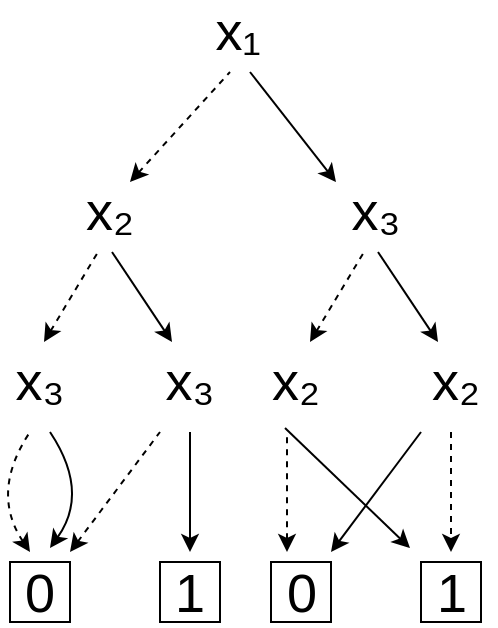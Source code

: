 <mxfile version="12.7.4" type="device"><diagram id="eqQjSCMNVAASY1YkhFQY" name="Page-1"><mxGraphModel dx="946" dy="544" grid="1" gridSize="10" guides="1" tooltips="1" connect="1" arrows="1" fold="1" page="1" pageScale="1" pageWidth="827" pageHeight="1169" math="0" shadow="0"><root><mxCell id="0"/><mxCell id="1" parent="0"/><mxCell id="dhzBZ8zcr6HAbfq-AQtQ-3" value="" style="endArrow=classic;html=1;endFill=1;" parent="1" edge="1"><mxGeometry width="50" height="50" relative="1" as="geometry"><mxPoint x="440" y="290" as="sourcePoint"/><mxPoint x="483" y="345" as="targetPoint"/></mxGeometry></mxCell><mxCell id="dhzBZ8zcr6HAbfq-AQtQ-4" value="x₁" style="text;html=1;strokeColor=none;fillColor=none;align=center;verticalAlign=middle;whiteSpace=wrap;rounded=0;fontSize=27;" parent="1" vertex="1"><mxGeometry x="414" y="260" width="40" height="20" as="geometry"/></mxCell><mxCell id="dhzBZ8zcr6HAbfq-AQtQ-5" value="" style="endArrow=none;dashed=1;html=1;fontSize=27;startArrow=classic;startFill=1;" parent="1" edge="1"><mxGeometry width="50" height="50" relative="1" as="geometry"><mxPoint x="380" y="345" as="sourcePoint"/><mxPoint x="430" y="290" as="targetPoint"/><Array as="points"/></mxGeometry></mxCell><mxCell id="dhzBZ8zcr6HAbfq-AQtQ-6" value="x₂" style="text;html=1;strokeColor=none;fillColor=none;align=center;verticalAlign=middle;whiteSpace=wrap;rounded=0;fontSize=27;" parent="1" vertex="1"><mxGeometry x="350" y="350" width="40" height="20" as="geometry"/></mxCell><mxCell id="dhzBZ8zcr6HAbfq-AQtQ-7" value="x₃" style="text;html=1;strokeColor=none;fillColor=none;align=center;verticalAlign=middle;whiteSpace=wrap;rounded=0;fontSize=27;" parent="1" vertex="1"><mxGeometry x="483" y="350" width="40" height="20" as="geometry"/></mxCell><mxCell id="dhzBZ8zcr6HAbfq-AQtQ-8" style="edgeStyle=orthogonalEdgeStyle;rounded=0;orthogonalLoop=1;jettySize=auto;html=1;exitX=0.5;exitY=1;exitDx=0;exitDy=0;startArrow=classic;startFill=1;endArrow=classic;endFill=1;fontSize=27;" parent="1" source="dhzBZ8zcr6HAbfq-AQtQ-6" target="dhzBZ8zcr6HAbfq-AQtQ-6" edge="1"><mxGeometry relative="1" as="geometry"/></mxCell><mxCell id="dhzBZ8zcr6HAbfq-AQtQ-9" value="" style="endArrow=classic;html=1;endFill=1;" parent="1" edge="1"><mxGeometry width="50" height="50" relative="1" as="geometry"><mxPoint x="504" y="380" as="sourcePoint"/><mxPoint x="534" y="425" as="targetPoint"/></mxGeometry></mxCell><mxCell id="dhzBZ8zcr6HAbfq-AQtQ-10" value="" style="endArrow=none;dashed=1;html=1;fontSize=27;startArrow=classic;startFill=1;" parent="1" edge="1"><mxGeometry width="50" height="50" relative="1" as="geometry"><mxPoint x="470" y="425" as="sourcePoint"/><mxPoint x="497" y="380" as="targetPoint"/><Array as="points"/></mxGeometry></mxCell><mxCell id="dhzBZ8zcr6HAbfq-AQtQ-11" value="x₂" style="text;html=1;strokeColor=none;fillColor=none;align=center;verticalAlign=middle;whiteSpace=wrap;rounded=0;fontSize=27;" parent="1" vertex="1"><mxGeometry x="443" y="435" width="40" height="20" as="geometry"/></mxCell><mxCell id="dhzBZ8zcr6HAbfq-AQtQ-12" value="x₂" style="text;html=1;strokeColor=none;fillColor=none;align=center;verticalAlign=middle;whiteSpace=wrap;rounded=0;fontSize=27;" parent="1" vertex="1"><mxGeometry x="523" y="435" width="40" height="20" as="geometry"/></mxCell><mxCell id="dhzBZ8zcr6HAbfq-AQtQ-13" style="edgeStyle=orthogonalEdgeStyle;rounded=0;orthogonalLoop=1;jettySize=auto;html=1;exitX=0.5;exitY=1;exitDx=0;exitDy=0;startArrow=classic;startFill=1;endArrow=classic;endFill=1;fontSize=27;" parent="1" source="dhzBZ8zcr6HAbfq-AQtQ-11" target="dhzBZ8zcr6HAbfq-AQtQ-11" edge="1"><mxGeometry relative="1" as="geometry"/></mxCell><mxCell id="dhzBZ8zcr6HAbfq-AQtQ-14" value="" style="endArrow=classic;html=1;endFill=1;" parent="1" edge="1"><mxGeometry width="50" height="50" relative="1" as="geometry"><mxPoint x="371" y="380" as="sourcePoint"/><mxPoint x="401" y="425" as="targetPoint"/></mxGeometry></mxCell><mxCell id="dhzBZ8zcr6HAbfq-AQtQ-15" value="" style="endArrow=none;dashed=1;html=1;fontSize=27;startArrow=classic;startFill=1;" parent="1" edge="1"><mxGeometry width="50" height="50" relative="1" as="geometry"><mxPoint x="337" y="425" as="sourcePoint"/><mxPoint x="364" y="380" as="targetPoint"/><Array as="points"/></mxGeometry></mxCell><mxCell id="dhzBZ8zcr6HAbfq-AQtQ-16" value="x₃" style="text;html=1;strokeColor=none;fillColor=none;align=center;verticalAlign=middle;whiteSpace=wrap;rounded=0;fontSize=27;" parent="1" vertex="1"><mxGeometry x="315" y="435" width="40" height="20" as="geometry"/></mxCell><mxCell id="dhzBZ8zcr6HAbfq-AQtQ-17" value="x₃" style="text;html=1;strokeColor=none;fillColor=none;align=center;verticalAlign=middle;whiteSpace=wrap;rounded=0;fontSize=27;" parent="1" vertex="1"><mxGeometry x="390" y="435" width="40" height="20" as="geometry"/></mxCell><mxCell id="dhzBZ8zcr6HAbfq-AQtQ-18" style="edgeStyle=orthogonalEdgeStyle;rounded=0;orthogonalLoop=1;jettySize=auto;html=1;exitX=0.5;exitY=1;exitDx=0;exitDy=0;startArrow=classic;startFill=1;endArrow=classic;endFill=1;fontSize=27;" parent="1" source="dhzBZ8zcr6HAbfq-AQtQ-16" target="dhzBZ8zcr6HAbfq-AQtQ-16" edge="1"><mxGeometry relative="1" as="geometry"/></mxCell><mxCell id="dhzBZ8zcr6HAbfq-AQtQ-19" value="" style="endArrow=classic;html=1;fontSize=27;curved=1;" parent="1" edge="1"><mxGeometry width="50" height="50" relative="1" as="geometry"><mxPoint x="340" y="470" as="sourcePoint"/><mxPoint x="340" y="528" as="targetPoint"/><Array as="points"><mxPoint x="360" y="500"/></Array></mxGeometry></mxCell><mxCell id="dhzBZ8zcr6HAbfq-AQtQ-20" value="" style="endArrow=none;dashed=1;html=1;fontSize=27;startArrow=classic;startFill=1;curved=1;" parent="1" edge="1"><mxGeometry width="50" height="50" relative="1" as="geometry"><mxPoint x="330" y="530" as="sourcePoint"/><mxPoint x="330" y="470" as="targetPoint"/><Array as="points"><mxPoint x="310" y="500"/></Array></mxGeometry></mxCell><mxCell id="dhzBZ8zcr6HAbfq-AQtQ-21" value="" style="whiteSpace=wrap;html=1;aspect=fixed;fontSize=27;" parent="1" vertex="1"><mxGeometry x="320" y="535" width="30" height="30" as="geometry"/></mxCell><mxCell id="dhzBZ8zcr6HAbfq-AQtQ-23" value="&lt;div&gt;0&lt;/div&gt;" style="text;html=1;strokeColor=none;fillColor=none;align=center;verticalAlign=middle;whiteSpace=wrap;rounded=0;fontSize=27;" parent="1" vertex="1"><mxGeometry x="315" y="541" width="40" height="20" as="geometry"/></mxCell><mxCell id="dhzBZ8zcr6HAbfq-AQtQ-26" value="" style="whiteSpace=wrap;html=1;aspect=fixed;fontSize=27;" parent="1" vertex="1"><mxGeometry x="395" y="535" width="30" height="30" as="geometry"/></mxCell><mxCell id="dhzBZ8zcr6HAbfq-AQtQ-27" value="1" style="text;html=1;strokeColor=none;fillColor=none;align=center;verticalAlign=middle;whiteSpace=wrap;rounded=0;fontSize=27;" parent="1" vertex="1"><mxGeometry x="390" y="541" width="40" height="20" as="geometry"/></mxCell><mxCell id="dhzBZ8zcr6HAbfq-AQtQ-28" value="" style="endArrow=classic;html=1;fontSize=27;" parent="1" edge="1"><mxGeometry width="50" height="50" relative="1" as="geometry"><mxPoint x="410" y="470" as="sourcePoint"/><mxPoint x="410" y="530" as="targetPoint"/></mxGeometry></mxCell><mxCell id="dhzBZ8zcr6HAbfq-AQtQ-29" value="" style="endArrow=none;dashed=1;html=1;fontSize=27;startArrow=classic;startFill=1;" parent="1" edge="1"><mxGeometry width="50" height="50" relative="1" as="geometry"><mxPoint x="350" y="530" as="sourcePoint"/><mxPoint x="395" y="470" as="targetPoint"/><Array as="points"/></mxGeometry></mxCell><mxCell id="dhzBZ8zcr6HAbfq-AQtQ-30" value="" style="endArrow=classic;html=1;fontSize=27;" parent="1" edge="1"><mxGeometry width="50" height="50" relative="1" as="geometry"><mxPoint x="457.5" y="468" as="sourcePoint"/><mxPoint x="520" y="528" as="targetPoint"/><Array as="points"/></mxGeometry></mxCell><mxCell id="dhzBZ8zcr6HAbfq-AQtQ-31" value="" style="endArrow=none;dashed=1;html=1;fontSize=27;startArrow=classic;startFill=1;" parent="1" edge="1"><mxGeometry width="50" height="50" relative="1" as="geometry"><mxPoint x="458.5" y="530" as="sourcePoint"/><mxPoint x="458.5" y="470" as="targetPoint"/><Array as="points"/></mxGeometry></mxCell><mxCell id="dhzBZ8zcr6HAbfq-AQtQ-32" value="" style="whiteSpace=wrap;html=1;aspect=fixed;fontSize=27;" parent="1" vertex="1"><mxGeometry x="450.5" y="535" width="30" height="30" as="geometry"/></mxCell><mxCell id="dhzBZ8zcr6HAbfq-AQtQ-33" value="&lt;div&gt;0&lt;/div&gt;" style="text;html=1;strokeColor=none;fillColor=none;align=center;verticalAlign=middle;whiteSpace=wrap;rounded=0;fontSize=27;" parent="1" vertex="1"><mxGeometry x="445.5" y="541" width="40" height="20" as="geometry"/></mxCell><mxCell id="dhzBZ8zcr6HAbfq-AQtQ-34" value="" style="whiteSpace=wrap;html=1;aspect=fixed;fontSize=27;" parent="1" vertex="1"><mxGeometry x="525.5" y="535" width="30" height="30" as="geometry"/></mxCell><mxCell id="dhzBZ8zcr6HAbfq-AQtQ-35" value="1" style="text;html=1;strokeColor=none;fillColor=none;align=center;verticalAlign=middle;whiteSpace=wrap;rounded=0;fontSize=27;" parent="1" vertex="1"><mxGeometry x="520.5" y="541" width="40" height="20" as="geometry"/></mxCell><mxCell id="dhzBZ8zcr6HAbfq-AQtQ-36" value="" style="endArrow=classic;html=1;fontSize=27;dashed=1;" parent="1" edge="1"><mxGeometry width="50" height="50" relative="1" as="geometry"><mxPoint x="540.5" y="470" as="sourcePoint"/><mxPoint x="540.5" y="530" as="targetPoint"/></mxGeometry></mxCell><mxCell id="dhzBZ8zcr6HAbfq-AQtQ-37" value="" style="endArrow=none;html=1;fontSize=27;startArrow=classic;startFill=1;" parent="1" edge="1"><mxGeometry width="50" height="50" relative="1" as="geometry"><mxPoint x="480.5" y="530" as="sourcePoint"/><mxPoint x="525.5" y="470" as="targetPoint"/><Array as="points"/></mxGeometry></mxCell></root></mxGraphModel></diagram></mxfile>